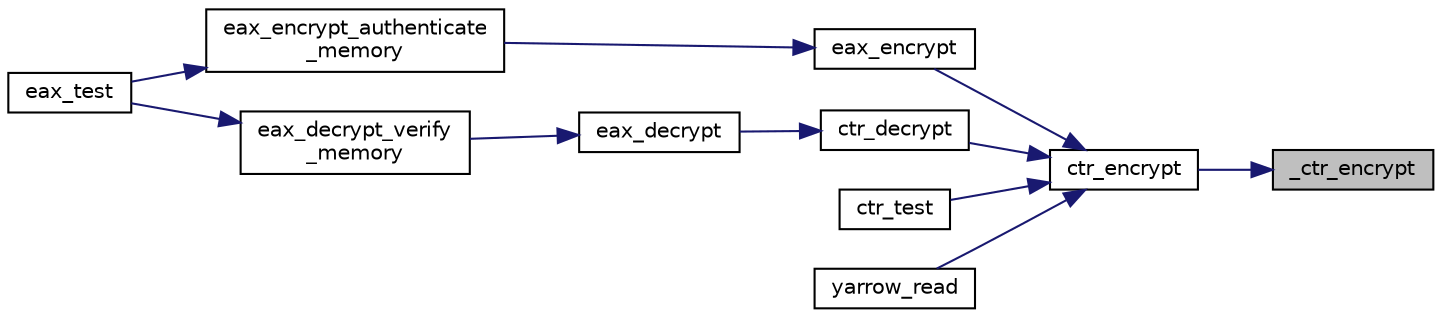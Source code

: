 digraph "_ctr_encrypt"
{
 // LATEX_PDF_SIZE
  edge [fontname="Helvetica",fontsize="10",labelfontname="Helvetica",labelfontsize="10"];
  node [fontname="Helvetica",fontsize="10",shape=record];
  rankdir="RL";
  Node1 [label="_ctr_encrypt",height=0.2,width=0.4,color="black", fillcolor="grey75", style="filled", fontcolor="black",tooltip="CTR encrypt software implementation."];
  Node1 -> Node2 [dir="back",color="midnightblue",fontsize="10",style="solid",fontname="Helvetica"];
  Node2 [label="ctr_encrypt",height=0.2,width=0.4,color="black", fillcolor="white", style="filled",URL="$ctr__encrypt_8c.html#af42c91e4fb7f9aa679399e44e632ae44",tooltip="CTR encrypt."];
  Node2 -> Node3 [dir="back",color="midnightblue",fontsize="10",style="solid",fontname="Helvetica"];
  Node3 [label="eax_encrypt",height=0.2,width=0.4,color="black", fillcolor="white", style="filled",URL="$eax__encrypt_8c.html#a4c2033e156115547075152c7a45c2957",tooltip="Encrypt with EAX a block of data."];
  Node3 -> Node4 [dir="back",color="midnightblue",fontsize="10",style="solid",fontname="Helvetica"];
  Node4 [label="eax_encrypt_authenticate\l_memory",height=0.2,width=0.4,color="black", fillcolor="white", style="filled",URL="$eax__encrypt__authenticate__memory_8c.html#ae398a749e5591537487ab93b4a9fec24",tooltip="EAX encrypt and produce an authentication tag."];
  Node4 -> Node5 [dir="back",color="midnightblue",fontsize="10",style="solid",fontname="Helvetica"];
  Node5 [label="eax_test",height=0.2,width=0.4,color="black", fillcolor="white", style="filled",URL="$eax__test_8c.html#a9e708c531b1c375a3d086f43a192c455",tooltip="Test the EAX implementation."];
  Node2 -> Node6 [dir="back",color="midnightblue",fontsize="10",style="solid",fontname="Helvetica"];
  Node6 [label="ctr_decrypt",height=0.2,width=0.4,color="black", fillcolor="white", style="filled",URL="$ctr__decrypt_8c.html#a3c4d6f741fd106ec8abd6e0bd1594e43",tooltip="CTR decrypt."];
  Node6 -> Node7 [dir="back",color="midnightblue",fontsize="10",style="solid",fontname="Helvetica"];
  Node7 [label="eax_decrypt",height=0.2,width=0.4,color="black", fillcolor="white", style="filled",URL="$eax__decrypt_8c.html#a7127cf7831b1dc9709d63c026a078b6a",tooltip="Decrypt data with the EAX protocol."];
  Node7 -> Node8 [dir="back",color="midnightblue",fontsize="10",style="solid",fontname="Helvetica"];
  Node8 [label="eax_decrypt_verify\l_memory",height=0.2,width=0.4,color="black", fillcolor="white", style="filled",URL="$eax__decrypt__verify__memory_8c.html#ab4d3f7a8561cc2cbce16949a1ee0d00c",tooltip="Decrypt a block of memory and verify the provided MAC tag with EAX."];
  Node8 -> Node5 [dir="back",color="midnightblue",fontsize="10",style="solid",fontname="Helvetica"];
  Node2 -> Node9 [dir="back",color="midnightblue",fontsize="10",style="solid",fontname="Helvetica"];
  Node9 [label="ctr_test",height=0.2,width=0.4,color="black", fillcolor="white", style="filled",URL="$ctr__test_8c.html#a32abd18f150379219d48de1a9ce18efb",tooltip=" "];
  Node2 -> Node10 [dir="back",color="midnightblue",fontsize="10",style="solid",fontname="Helvetica"];
  Node10 [label="yarrow_read",height=0.2,width=0.4,color="black", fillcolor="white", style="filled",URL="$yarrow_8c.html#a5862f58992cc389f85948ae36c89cd72",tooltip="Read from the PRNG."];
}
